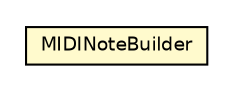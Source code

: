 #!/usr/local/bin/dot
#
# Class diagram 
# Generated by UMLGraph version R5_6-24-gf6e263 (http://www.umlgraph.org/)
#

digraph G {
	edge [fontname="Helvetica",fontsize=10,labelfontname="Helvetica",labelfontsize=10];
	node [fontname="Helvetica",fontsize=10,shape=plaintext];
	nodesep=0.25;
	ranksep=0.5;
	// com.rockhoppertech.music.midi.js.MIDINoteBuilder
	c4956 [label=<<table title="com.rockhoppertech.music.midi.js.MIDINoteBuilder" border="0" cellborder="1" cellspacing="0" cellpadding="2" port="p" bgcolor="lemonChiffon" href="./MIDINoteBuilder.html">
		<tr><td><table border="0" cellspacing="0" cellpadding="1">
<tr><td align="center" balign="center"> MIDINoteBuilder </td></tr>
		</table></td></tr>
		</table>>, URL="./MIDINoteBuilder.html", fontname="Helvetica", fontcolor="black", fontsize=9.0];
}


